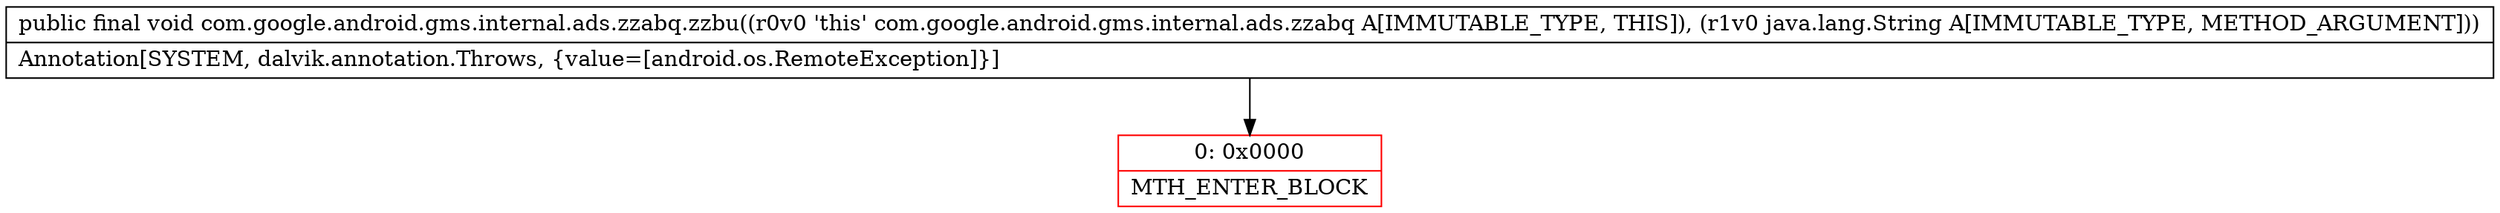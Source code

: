 digraph "CFG forcom.google.android.gms.internal.ads.zzabq.zzbu(Ljava\/lang\/String;)V" {
subgraph cluster_Region_1926533577 {
label = "R(0)";
node [shape=record,color=blue];
}
Node_0 [shape=record,color=red,label="{0\:\ 0x0000|MTH_ENTER_BLOCK\l}"];
MethodNode[shape=record,label="{public final void com.google.android.gms.internal.ads.zzabq.zzbu((r0v0 'this' com.google.android.gms.internal.ads.zzabq A[IMMUTABLE_TYPE, THIS]), (r1v0 java.lang.String A[IMMUTABLE_TYPE, METHOD_ARGUMENT]))  | Annotation[SYSTEM, dalvik.annotation.Throws, \{value=[android.os.RemoteException]\}]\l}"];
MethodNode -> Node_0;
}

